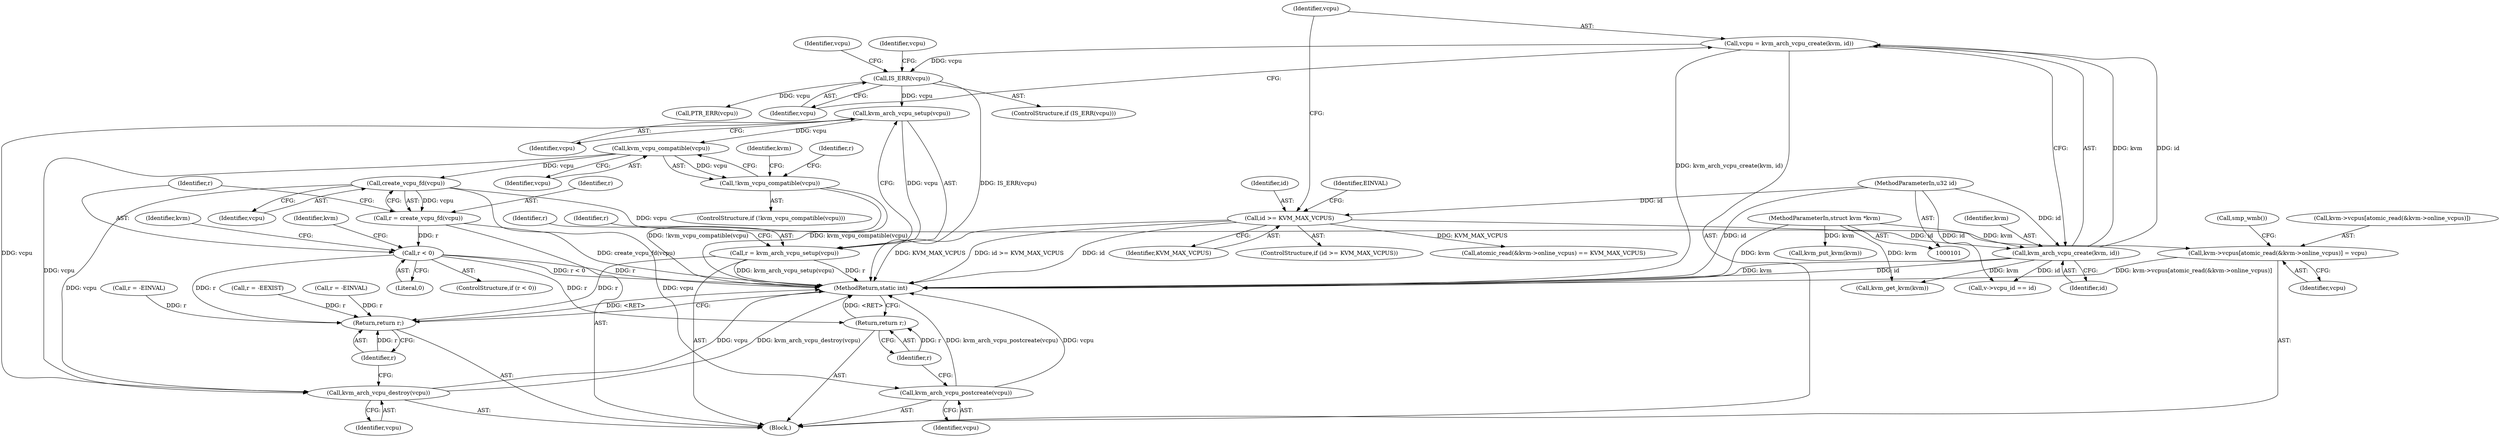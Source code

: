 digraph "0_linux_338c7dbadd2671189cec7faf64c84d01071b3f96@pointer" {
"1000135" [label="(Call,kvm_arch_vcpu_setup(vcpu))"];
"1000121" [label="(Call,IS_ERR(vcpu))"];
"1000115" [label="(Call,vcpu = kvm_arch_vcpu_create(kvm, id))"];
"1000117" [label="(Call,kvm_arch_vcpu_create(kvm, id))"];
"1000102" [label="(MethodParameterIn,struct kvm *kvm)"];
"1000109" [label="(Call,id >= KVM_MAX_VCPUS)"];
"1000103" [label="(MethodParameterIn,u32 id)"];
"1000133" [label="(Call,r = kvm_arch_vcpu_setup(vcpu))"];
"1000240" [label="(Return,return r;)"];
"1000147" [label="(Call,kvm_vcpu_compatible(vcpu))"];
"1000146" [label="(Call,!kvm_vcpu_compatible(vcpu))"];
"1000195" [label="(Call,create_vcpu_fd(vcpu))"];
"1000193" [label="(Call,r = create_vcpu_fd(vcpu))"];
"1000198" [label="(Call,r < 0)"];
"1000229" [label="(Return,return r;)"];
"1000205" [label="(Call,kvm->vcpus[atomic_read(&kvm->online_vcpus)] = vcpu)"];
"1000227" [label="(Call,kvm_arch_vcpu_postcreate(vcpu))"];
"1000238" [label="(Call,kvm_arch_vcpu_destroy(vcpu))"];
"1000129" [label="(Identifier,vcpu)"];
"1000238" [label="(Call,kvm_arch_vcpu_destroy(vcpu))"];
"1000125" [label="(Identifier,vcpu)"];
"1000104" [label="(Block,)"];
"1000195" [label="(Call,create_vcpu_fd(vcpu))"];
"1000202" [label="(Call,kvm_put_kvm(kvm))"];
"1000115" [label="(Call,vcpu = kvm_arch_vcpu_create(kvm, id))"];
"1000216" [label="(Call,smp_wmb())"];
"1000136" [label="(Identifier,vcpu)"];
"1000198" [label="(Call,r < 0)"];
"1000191" [label="(Call,kvm_get_kvm(kvm))"];
"1000108" [label="(ControlStructure,if (id >= KVM_MAX_VCPUS))"];
"1000160" [label="(Identifier,kvm)"];
"1000150" [label="(Call,r = -EINVAL)"];
"1000197" [label="(ControlStructure,if (r < 0))"];
"1000116" [label="(Identifier,vcpu)"];
"1000164" [label="(Call,r = -EINVAL)"];
"1000200" [label="(Literal,0)"];
"1000230" [label="(Identifier,r)"];
"1000227" [label="(Call,kvm_arch_vcpu_postcreate(vcpu))"];
"1000170" [label="(Call,v->vcpu_id == id)"];
"1000119" [label="(Identifier,id)"];
"1000133" [label="(Call,r = kvm_arch_vcpu_setup(vcpu))"];
"1000134" [label="(Identifier,r)"];
"1000156" [label="(Call,atomic_read(&kvm->online_vcpus) == KVM_MAX_VCPUS)"];
"1000228" [label="(Identifier,vcpu)"];
"1000196" [label="(Identifier,vcpu)"];
"1000208" [label="(Identifier,kvm)"];
"1000206" [label="(Call,kvm->vcpus[atomic_read(&kvm->online_vcpus)])"];
"1000205" [label="(Call,kvm->vcpus[atomic_read(&kvm->online_vcpus)] = vcpu)"];
"1000135" [label="(Call,kvm_arch_vcpu_setup(vcpu))"];
"1000121" [label="(Call,IS_ERR(vcpu))"];
"1000117" [label="(Call,kvm_arch_vcpu_create(kvm, id))"];
"1000194" [label="(Identifier,r)"];
"1000110" [label="(Identifier,id)"];
"1000215" [label="(Identifier,vcpu)"];
"1000148" [label="(Identifier,vcpu)"];
"1000111" [label="(Identifier,KVM_MAX_VCPUS)"];
"1000203" [label="(Identifier,kvm)"];
"1000120" [label="(ControlStructure,if (IS_ERR(vcpu)))"];
"1000176" [label="(Call,r = -EEXIST)"];
"1000124" [label="(Call,PTR_ERR(vcpu))"];
"1000242" [label="(MethodReturn,static int)"];
"1000102" [label="(MethodParameterIn,struct kvm *kvm)"];
"1000103" [label="(MethodParameterIn,u32 id)"];
"1000138" [label="(Identifier,r)"];
"1000122" [label="(Identifier,vcpu)"];
"1000114" [label="(Identifier,EINVAL)"];
"1000241" [label="(Identifier,r)"];
"1000146" [label="(Call,!kvm_vcpu_compatible(vcpu))"];
"1000199" [label="(Identifier,r)"];
"1000109" [label="(Call,id >= KVM_MAX_VCPUS)"];
"1000193" [label="(Call,r = create_vcpu_fd(vcpu))"];
"1000229" [label="(Return,return r;)"];
"1000151" [label="(Identifier,r)"];
"1000118" [label="(Identifier,kvm)"];
"1000147" [label="(Call,kvm_vcpu_compatible(vcpu))"];
"1000240" [label="(Return,return r;)"];
"1000145" [label="(ControlStructure,if (!kvm_vcpu_compatible(vcpu)))"];
"1000239" [label="(Identifier,vcpu)"];
"1000135" -> "1000133"  [label="AST: "];
"1000135" -> "1000136"  [label="CFG: "];
"1000136" -> "1000135"  [label="AST: "];
"1000133" -> "1000135"  [label="CFG: "];
"1000135" -> "1000133"  [label="DDG: vcpu"];
"1000121" -> "1000135"  [label="DDG: vcpu"];
"1000135" -> "1000147"  [label="DDG: vcpu"];
"1000135" -> "1000238"  [label="DDG: vcpu"];
"1000121" -> "1000120"  [label="AST: "];
"1000121" -> "1000122"  [label="CFG: "];
"1000122" -> "1000121"  [label="AST: "];
"1000125" -> "1000121"  [label="CFG: "];
"1000129" -> "1000121"  [label="CFG: "];
"1000121" -> "1000242"  [label="DDG: IS_ERR(vcpu)"];
"1000115" -> "1000121"  [label="DDG: vcpu"];
"1000121" -> "1000124"  [label="DDG: vcpu"];
"1000115" -> "1000104"  [label="AST: "];
"1000115" -> "1000117"  [label="CFG: "];
"1000116" -> "1000115"  [label="AST: "];
"1000117" -> "1000115"  [label="AST: "];
"1000122" -> "1000115"  [label="CFG: "];
"1000115" -> "1000242"  [label="DDG: kvm_arch_vcpu_create(kvm, id)"];
"1000117" -> "1000115"  [label="DDG: kvm"];
"1000117" -> "1000115"  [label="DDG: id"];
"1000117" -> "1000119"  [label="CFG: "];
"1000118" -> "1000117"  [label="AST: "];
"1000119" -> "1000117"  [label="AST: "];
"1000117" -> "1000242"  [label="DDG: kvm"];
"1000117" -> "1000242"  [label="DDG: id"];
"1000102" -> "1000117"  [label="DDG: kvm"];
"1000109" -> "1000117"  [label="DDG: id"];
"1000103" -> "1000117"  [label="DDG: id"];
"1000117" -> "1000170"  [label="DDG: id"];
"1000117" -> "1000191"  [label="DDG: kvm"];
"1000102" -> "1000101"  [label="AST: "];
"1000102" -> "1000242"  [label="DDG: kvm"];
"1000102" -> "1000191"  [label="DDG: kvm"];
"1000102" -> "1000202"  [label="DDG: kvm"];
"1000109" -> "1000108"  [label="AST: "];
"1000109" -> "1000111"  [label="CFG: "];
"1000110" -> "1000109"  [label="AST: "];
"1000111" -> "1000109"  [label="AST: "];
"1000114" -> "1000109"  [label="CFG: "];
"1000116" -> "1000109"  [label="CFG: "];
"1000109" -> "1000242"  [label="DDG: id"];
"1000109" -> "1000242"  [label="DDG: KVM_MAX_VCPUS"];
"1000109" -> "1000242"  [label="DDG: id >= KVM_MAX_VCPUS"];
"1000103" -> "1000109"  [label="DDG: id"];
"1000109" -> "1000156"  [label="DDG: KVM_MAX_VCPUS"];
"1000103" -> "1000101"  [label="AST: "];
"1000103" -> "1000242"  [label="DDG: id"];
"1000103" -> "1000170"  [label="DDG: id"];
"1000133" -> "1000104"  [label="AST: "];
"1000134" -> "1000133"  [label="AST: "];
"1000138" -> "1000133"  [label="CFG: "];
"1000133" -> "1000242"  [label="DDG: r"];
"1000133" -> "1000242"  [label="DDG: kvm_arch_vcpu_setup(vcpu)"];
"1000133" -> "1000240"  [label="DDG: r"];
"1000240" -> "1000104"  [label="AST: "];
"1000240" -> "1000241"  [label="CFG: "];
"1000241" -> "1000240"  [label="AST: "];
"1000242" -> "1000240"  [label="CFG: "];
"1000240" -> "1000242"  [label="DDG: <RET>"];
"1000241" -> "1000240"  [label="DDG: r"];
"1000150" -> "1000240"  [label="DDG: r"];
"1000198" -> "1000240"  [label="DDG: r"];
"1000176" -> "1000240"  [label="DDG: r"];
"1000164" -> "1000240"  [label="DDG: r"];
"1000147" -> "1000146"  [label="AST: "];
"1000147" -> "1000148"  [label="CFG: "];
"1000148" -> "1000147"  [label="AST: "];
"1000146" -> "1000147"  [label="CFG: "];
"1000147" -> "1000146"  [label="DDG: vcpu"];
"1000147" -> "1000195"  [label="DDG: vcpu"];
"1000147" -> "1000238"  [label="DDG: vcpu"];
"1000146" -> "1000145"  [label="AST: "];
"1000151" -> "1000146"  [label="CFG: "];
"1000160" -> "1000146"  [label="CFG: "];
"1000146" -> "1000242"  [label="DDG: !kvm_vcpu_compatible(vcpu)"];
"1000146" -> "1000242"  [label="DDG: kvm_vcpu_compatible(vcpu)"];
"1000195" -> "1000193"  [label="AST: "];
"1000195" -> "1000196"  [label="CFG: "];
"1000196" -> "1000195"  [label="AST: "];
"1000193" -> "1000195"  [label="CFG: "];
"1000195" -> "1000193"  [label="DDG: vcpu"];
"1000195" -> "1000205"  [label="DDG: vcpu"];
"1000195" -> "1000227"  [label="DDG: vcpu"];
"1000195" -> "1000238"  [label="DDG: vcpu"];
"1000193" -> "1000104"  [label="AST: "];
"1000194" -> "1000193"  [label="AST: "];
"1000199" -> "1000193"  [label="CFG: "];
"1000193" -> "1000242"  [label="DDG: create_vcpu_fd(vcpu)"];
"1000193" -> "1000198"  [label="DDG: r"];
"1000198" -> "1000197"  [label="AST: "];
"1000198" -> "1000200"  [label="CFG: "];
"1000199" -> "1000198"  [label="AST: "];
"1000200" -> "1000198"  [label="AST: "];
"1000203" -> "1000198"  [label="CFG: "];
"1000208" -> "1000198"  [label="CFG: "];
"1000198" -> "1000242"  [label="DDG: r"];
"1000198" -> "1000242"  [label="DDG: r < 0"];
"1000198" -> "1000229"  [label="DDG: r"];
"1000229" -> "1000104"  [label="AST: "];
"1000229" -> "1000230"  [label="CFG: "];
"1000230" -> "1000229"  [label="AST: "];
"1000242" -> "1000229"  [label="CFG: "];
"1000229" -> "1000242"  [label="DDG: <RET>"];
"1000230" -> "1000229"  [label="DDG: r"];
"1000205" -> "1000104"  [label="AST: "];
"1000205" -> "1000215"  [label="CFG: "];
"1000206" -> "1000205"  [label="AST: "];
"1000215" -> "1000205"  [label="AST: "];
"1000216" -> "1000205"  [label="CFG: "];
"1000205" -> "1000242"  [label="DDG: kvm->vcpus[atomic_read(&kvm->online_vcpus)]"];
"1000227" -> "1000104"  [label="AST: "];
"1000227" -> "1000228"  [label="CFG: "];
"1000228" -> "1000227"  [label="AST: "];
"1000230" -> "1000227"  [label="CFG: "];
"1000227" -> "1000242"  [label="DDG: kvm_arch_vcpu_postcreate(vcpu)"];
"1000227" -> "1000242"  [label="DDG: vcpu"];
"1000238" -> "1000104"  [label="AST: "];
"1000238" -> "1000239"  [label="CFG: "];
"1000239" -> "1000238"  [label="AST: "];
"1000241" -> "1000238"  [label="CFG: "];
"1000238" -> "1000242"  [label="DDG: vcpu"];
"1000238" -> "1000242"  [label="DDG: kvm_arch_vcpu_destroy(vcpu)"];
}
